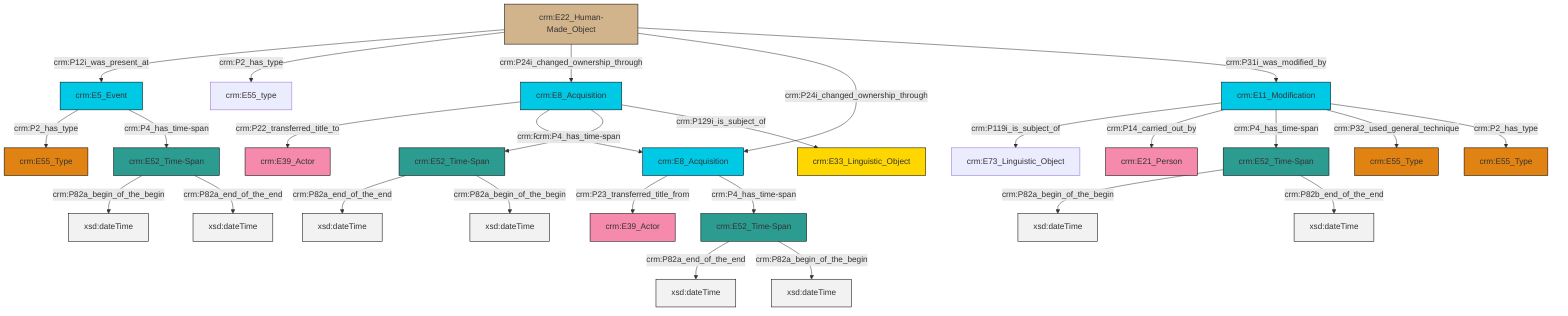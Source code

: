 graph TD
classDef Literal fill:#f2f2f2,stroke:#000000;
classDef CRM_Entity fill:#FFFFFF,stroke:#000000;
classDef Temporal_Entity fill:#00C9E6, stroke:#000000;
classDef Type fill:#E18312, stroke:#000000;
classDef Time-Span fill:#2C9C91, stroke:#000000;
classDef Appellation fill:#FFEB7F, stroke:#000000;
classDef Place fill:#008836, stroke:#000000;
classDef Persistent_Item fill:#B266B2, stroke:#000000;
classDef Conceptual_Object fill:#FFD700, stroke:#000000;
classDef Physical_Thing fill:#D2B48C, stroke:#000000;
classDef Actor fill:#f58aad, stroke:#000000;
classDef PC_Classes fill:#4ce600, stroke:#000000;
classDef Multi fill:#cccccc,stroke:#000000;

4["crm:E5_Event"]:::Temporal_Entity -->|crm:P2_has_type| 2["crm:E55_Type"]:::Type
5["crm:E11_Modification"]:::Temporal_Entity -->|crm:P119i_is_subject_of| 0["crm:E73_Linguistic_Object"]:::Default
6["crm:E22_Human-Made_Object"]:::Physical_Thing -->|crm:P12i_was_present_at| 4["crm:E5_Event"]:::Temporal_Entity
7["crm:E52_Time-Span"]:::Time-Span -->|crm:P82a_begin_of_the_begin| 8[xsd:dateTime]:::Literal
9["crm:E52_Time-Span"]:::Time-Span -->|crm:P82a_begin_of_the_begin| 10[xsd:dateTime]:::Literal
5["crm:E11_Modification"]:::Temporal_Entity -->|crm:P14_carried_out_by| 11["crm:E21_Person"]:::Actor
5["crm:E11_Modification"]:::Temporal_Entity -->|crm:P4_has_time-span| 9["crm:E52_Time-Span"]:::Time-Span
9["crm:E52_Time-Span"]:::Time-Span -->|crm:P82b_end_of_the_end| 15[xsd:dateTime]:::Literal
16["crm:E8_Acquisition"]:::Temporal_Entity -->|crm:P23_transferred_title_from| 17["crm:E39_Actor"]:::Actor
20["crm:E8_Acquisition"]:::Temporal_Entity -->|crm:P22_transferred_title_to| 13["crm:E39_Actor"]:::Actor
21["crm:E52_Time-Span"]:::Time-Span -->|crm:P82a_end_of_the_end| 22[xsd:dateTime]:::Literal
4["crm:E5_Event"]:::Temporal_Entity -->|crm:P4_has_time-span| 7["crm:E52_Time-Span"]:::Time-Span
20["crm:E8_Acquisition"]:::Temporal_Entity -->|crm:P115i_is_finished_by| 16["crm:E8_Acquisition"]:::Temporal_Entity
6["crm:E22_Human-Made_Object"]:::Physical_Thing -->|crm:P2_has_type| 23["crm:E55_type"]:::Default
21["crm:E52_Time-Span"]:::Time-Span -->|crm:P82a_begin_of_the_begin| 25[xsd:dateTime]:::Literal
26["crm:E52_Time-Span"]:::Time-Span -->|crm:P82a_end_of_the_end| 27[xsd:dateTime]:::Literal
5["crm:E11_Modification"]:::Temporal_Entity -->|crm:P32_used_general_technique| 29["crm:E55_Type"]:::Type
20["crm:E8_Acquisition"]:::Temporal_Entity -->|crm:P4_has_time-span| 21["crm:E52_Time-Span"]:::Time-Span
7["crm:E52_Time-Span"]:::Time-Span -->|crm:P82a_end_of_the_end| 32[xsd:dateTime]:::Literal
6["crm:E22_Human-Made_Object"]:::Physical_Thing -->|crm:P24i_changed_ownership_through| 20["crm:E8_Acquisition"]:::Temporal_Entity
26["crm:E52_Time-Span"]:::Time-Span -->|crm:P82a_begin_of_the_begin| 33[xsd:dateTime]:::Literal
6["crm:E22_Human-Made_Object"]:::Physical_Thing -->|crm:P24i_changed_ownership_through| 16["crm:E8_Acquisition"]:::Temporal_Entity
20["crm:E8_Acquisition"]:::Temporal_Entity -->|crm:P129i_is_subject_of| 30["crm:E33_Linguistic_Object"]:::Conceptual_Object
6["crm:E22_Human-Made_Object"]:::Physical_Thing -->|crm:P31i_was_modified_by| 5["crm:E11_Modification"]:::Temporal_Entity
5["crm:E11_Modification"]:::Temporal_Entity -->|crm:P2_has_type| 40["crm:E55_Type"]:::Type
16["crm:E8_Acquisition"]:::Temporal_Entity -->|crm:P4_has_time-span| 26["crm:E52_Time-Span"]:::Time-Span
